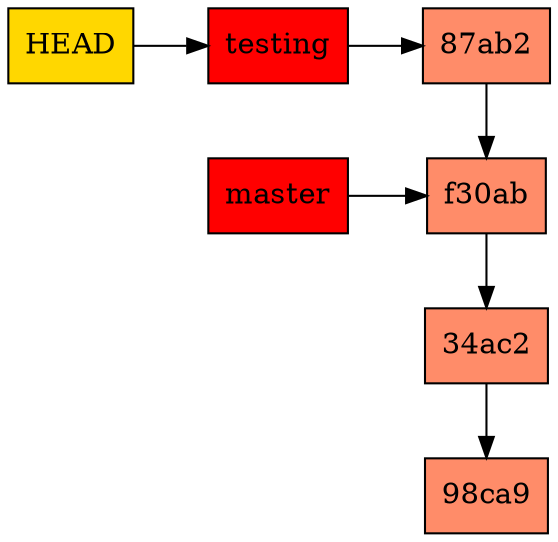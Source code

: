 digraph git {
    graph [dpi=300]
    rankdir="LR"

    commit1 [label="98ca9", shape="rect", style="filled", fillcolor="salmon1"]
    commit2 [label="34ac2", shape="rect", style="filled", fillcolor="salmon1"]
    commit3 [label="f30ab", shape="rect", style="filled", fillcolor="salmon1"]
    commit4 [label="87ab2", shape="rect", style="filled", fillcolor="salmon1"]
    testing [label="testing", shape="rect", style="filled", fillcolor="red"]
    master [label="master", shape="rect", style="filled", fillcolor="red"]
    head [label="HEAD", shape="rect", style="filled", fillcolor="gold"]

    {rank="same"; head}
    {rank="same"; master}
    {rank="same"; commit1; commit2; commit3; commit4} 
    {rank="same"; testing}

    commit2 -> commit1 [minlen=2]
    commit3 -> commit2 [minlen=2]
    commit4 -> commit3 [minlen=2]

    testing -> commit4
    master -> commit3
    
    head -> testing
}